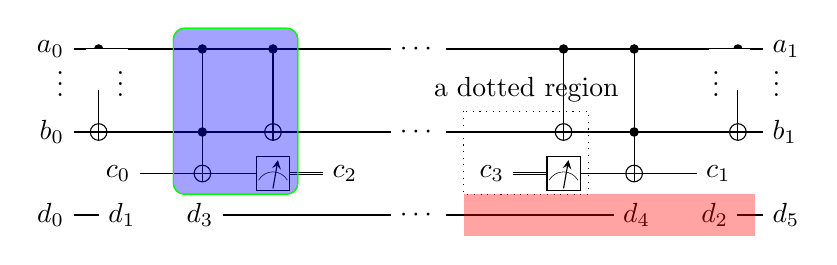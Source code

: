 \begin{tikzpicture}[scale=1.0,x=1pt,y=1pt]
\filldraw[color=white] (0.0, -7.5) rectangle (249.0, 67.5);
% Drawing wires
% Line 1: a W a_0 a_1
\draw[color=black] (0.0,60.0) -- (249.0,60.0);
\draw[color=black] (0.0,60.0) node[left] {$a_0$};
% Line 2: ...x W
\draw[color=black] (0.0,45.0) node[anchor=mid east] {$\vdots$};
% Line 3: b W b_0 b_1
\draw[color=black] (0.0,30.0) -- (249.0,30.0);
\draw[color=black] (0.0,30.0) node[left] {$b_0$};
% Line 4: c W c_0 c_1 c_2 c_3
\draw[color=black] (16.5,15.0) -- (72.0,15.0);
\draw[color=black] (72.0,14.5) -- (97.5,14.5);
\draw[color=black] (72.0,15.5) -- (97.5,15.5);
\draw[color=black] (151.5,14.5) -- (177.0,14.5);
\draw[color=black] (151.5,15.5) -- (177.0,15.5);
\draw[color=black] (177.0,15.0) -- (232.5,15.0);
% Line 5: d W d_0 d_1
\draw[color=black] (0.0,0.0) -- (16.5,0.0);
\draw[color=black] (46.5,0.0) -- (202.5,0.0);
\draw[color=black] (232.5,0.0) -- (249.0,0.0);
\draw[color=black] (0.0,0.0) node[left] {$d_0$};
% Done with wires; drawing gates
% Line 10: +b a
\draw (9.0,60.0) -- (9.0,30.0);
\begin{scope}
\draw[fill=white] (9.0, 30.0) circle(3.0pt);
\clip (9.0, 30.0) circle(3.0pt);
\draw (6.0, 30.0) -- (12.0, 30.0);
\draw (9.0, 27.0) -- (9.0, 33.0);
\end{scope}
\filldraw (9.0, 60.0) circle(1.5pt);
\draw (240.0,60.0) -- (240.0,30.0);
\begin{scope}
\draw[fill=white] (240.0, 30.0) circle(3.0pt);
\clip (240.0, 30.0) circle(3.0pt);
\draw (237.0, 30.0) -- (243.0, 30.0);
\draw (240.0, 27.0) -- (240.0, 33.0);
\end{scope}
\filldraw (240.0, 60.0) circle(1.5pt);
% Line 11: c START
\draw[color=black] (24.0,15.0) node[fill=white,left,minimum height=15.0pt,minimum width=15.0pt,inner sep=0pt] {\phantom{$c_0$}};
\draw[color=black] (24.0,15.0) node[left] {$c_0$};
\draw[color=black] (225.0,15.0) node[fill=white,right,minimum height=15.0pt,minimum width=15.0pt,inner sep=0pt] {\phantom{$c_1$}};
\draw[color=black] (225.0,15.0) node[right] {$c_1$};
% Line 12: ...x END
\draw[color=black] (12.0,45.0) node[fill=white,right,minimum height=15.0pt,minimum width=15.0pt,anchor = base,inner sep=0pt] {\phantom{$\;\vdots\;$}};
\draw[color=black] (12.0,45.0) node[anchor=mid west] {$\vdots$};
\draw[color=black] (237.0,45.0) node[fill=white,left,minimum height=15.0pt,minimum width=15.0pt,anchor = base,inner sep=0pt] {\phantom{$\;\vdots\;$}};
\draw[color=black] (237.0,45.0) node[anchor=mid east] {$\vdots$};
% Line 13: d END
\draw[color=black] (9.0,0.0) node[fill=white,right,minimum height=15.0pt,minimum width=15.0pt,inner sep=0pt] {\phantom{$d_1$}};
\draw[color=black] (9.0,0.0) node[right] {$d_1$};
\draw[color=black] (240.0,0.0) node[fill=white,left,minimum height=15.0pt,minimum width=15.0pt,inner sep=0pt] {\phantom{$d_2$}};
\draw[color=black] (240.0,0.0) node[left] {$d_2$};
% Line 14: +c a b
\draw (46.5,60.0) -- (46.5,15.0);
\begin{scope}
\draw[fill=white] (46.5, 15.0) circle(3.0pt);
\clip (46.5, 15.0) circle(3.0pt);
\draw (43.5, 15.0) -- (49.5, 15.0);
\draw (46.5, 12.0) -- (46.5, 18.0);
\end{scope}
\filldraw (46.5, 60.0) circle(1.5pt);
\filldraw (46.5, 30.0) circle(1.5pt);
\draw (202.5,60.0) -- (202.5,15.0);
\begin{scope}
\draw[fill=white] (202.5, 15.0) circle(3.0pt);
\clip (202.5, 15.0) circle(3.0pt);
\draw (199.5, 15.0) -- (205.5, 15.0);
\draw (202.5, 12.0) -- (202.5, 18.0);
\end{scope}
\filldraw (202.5, 60.0) circle(1.5pt);
\filldraw (202.5, 30.0) circle(1.5pt);
% Line 15: d START
\draw[color=black] (54.0,0.0) node[fill=white,left,minimum height=15.0pt,minimum width=15.0pt,inner sep=0pt] {\phantom{$d_3$}};
\draw[color=black] (54.0,0.0) node[left] {$d_3$};
\draw[color=black] (195.0,0.0) node[fill=white,right,minimum height=15.0pt,minimum width=15.0pt,inner sep=0pt] {\phantom{$d_4$}};
\draw[color=black] (195.0,0.0) node[right] {$d_4$};
% Line 16: c M
\draw[fill=white] (66.0, 9.0) rectangle (78.0, 21.0);
\draw[very thin] (72.0, 15.6) arc (90:150:6.0pt);
\draw[very thin] (72.0, 15.6) arc (90:30:6.0pt);
\draw[->,>=stealth] (72.0, 9.6) -- +(80:10.392pt);
\draw[fill=white] (171.0, 9.0) rectangle (183.0, 21.0);
\draw[very thin] (177.0, 15.6) arc (90:150:6.0pt);
\draw[very thin] (177.0, 15.6) arc (90:30:6.0pt);
\draw[->,>=stealth] (177.0, 9.6) -- +(80:10.392pt);
% Line 18: +b a
\draw (72.0,60.0) -- (72.0,30.0);
\begin{scope}
\draw[fill=white] (72.0, 30.0) circle(3.0pt);
\clip (72.0, 30.0) circle(3.0pt);
\draw (69.0, 30.0) -- (75.0, 30.0);
\draw (72.0, 27.0) -- (72.0, 33.0);
\end{scope}
\filldraw (72.0, 60.0) circle(1.5pt);
\draw (177.0,60.0) -- (177.0,30.0);
\begin{scope}
\draw[fill=white] (177.0, 30.0) circle(3.0pt);
\clip (177.0, 30.0) circle(3.0pt);
\draw (174.0, 30.0) -- (180.0, 30.0);
\draw (177.0, 27.0) -- (177.0, 33.0);
\end{scope}
\filldraw (177.0, 60.0) circle(1.5pt);
% Line 17: c END
\draw[color=black] (90.0,15.0) node[fill=white,right,minimum height=15.0pt,minimum width=15.0pt,inner sep=0pt] {\phantom{$c_2$}};
\draw[color=black] (90.0,15.0) node[right] {$c_2$};
\draw[color=black] (159.0,15.0) node[fill=white,left,minimum height=15.0pt,minimum width=15.0pt,inner sep=0pt] {\phantom{$c_3$}};
\draw[color=black] (159.0,15.0) node[left] {$c_3$};
% Line 19: LABEL ...
\draw[color=black] (124.5, 60.0) node [fill=white] {$\cdots$};
\draw[color=black] (124.5, 30.0) node [fill=white] {$\cdots$};
\draw[color=black] (124.5, 0.0) node [fill=white] {$\cdots$};
% Done with gates; drawing ending labels
\draw[color=black] (249.0,60.0) node[right] {$a_1$};
\draw[color=black] (249.0,45.0) node[anchor=mid west] {$\vdots$};
\draw[color=black] (249.0,30.0) node[right] {$b_1$};
\draw[color=black] (249.0,0.0) node[right] {$d_5$};
% Done with ending labels; drawing cut lines and comments
% Line 21: a c @ 1 2 fill=blue style=rounded_corners color=green
\draw[draw opacity=1.0,fill opacity=0.2,color=green,fill=blue,rounded corners] (36.0,67.5) rectangle (81.0,7.5);
\draw[draw opacity=1.0,fill opacity=0.2,color=green,fill=blue,rounded corners] (36.0,67.5) rectangle (81.0,7.5);
% Line 23: b c @ 5 6 color=black style=dotted % a dotted region
\draw[draw opacity=1.0,fill opacity=0.2,color=black,dotted] (141.0,37.5) rectangle (186.0,7.5);
\draw (163.5, 37.5) node[text width=144pt,above,text centered,color=black] {a dotted region};
\draw[draw opacity=1.0,fill opacity=0.2,color=black,dotted] (141.0,37.5) rectangle (186.0,7.5);
% Line 25: d @ 4 fill=red
\draw[draw opacity=0.0,fill opacity=0.2,fill=red] (141.0,7.5) rectangle (246.0,-7.5);
\draw[draw opacity=0.0,fill opacity=0.2,fill=red] (141.0,7.5) rectangle (246.0,-7.5);
% Done with comments
\end{tikzpicture}
